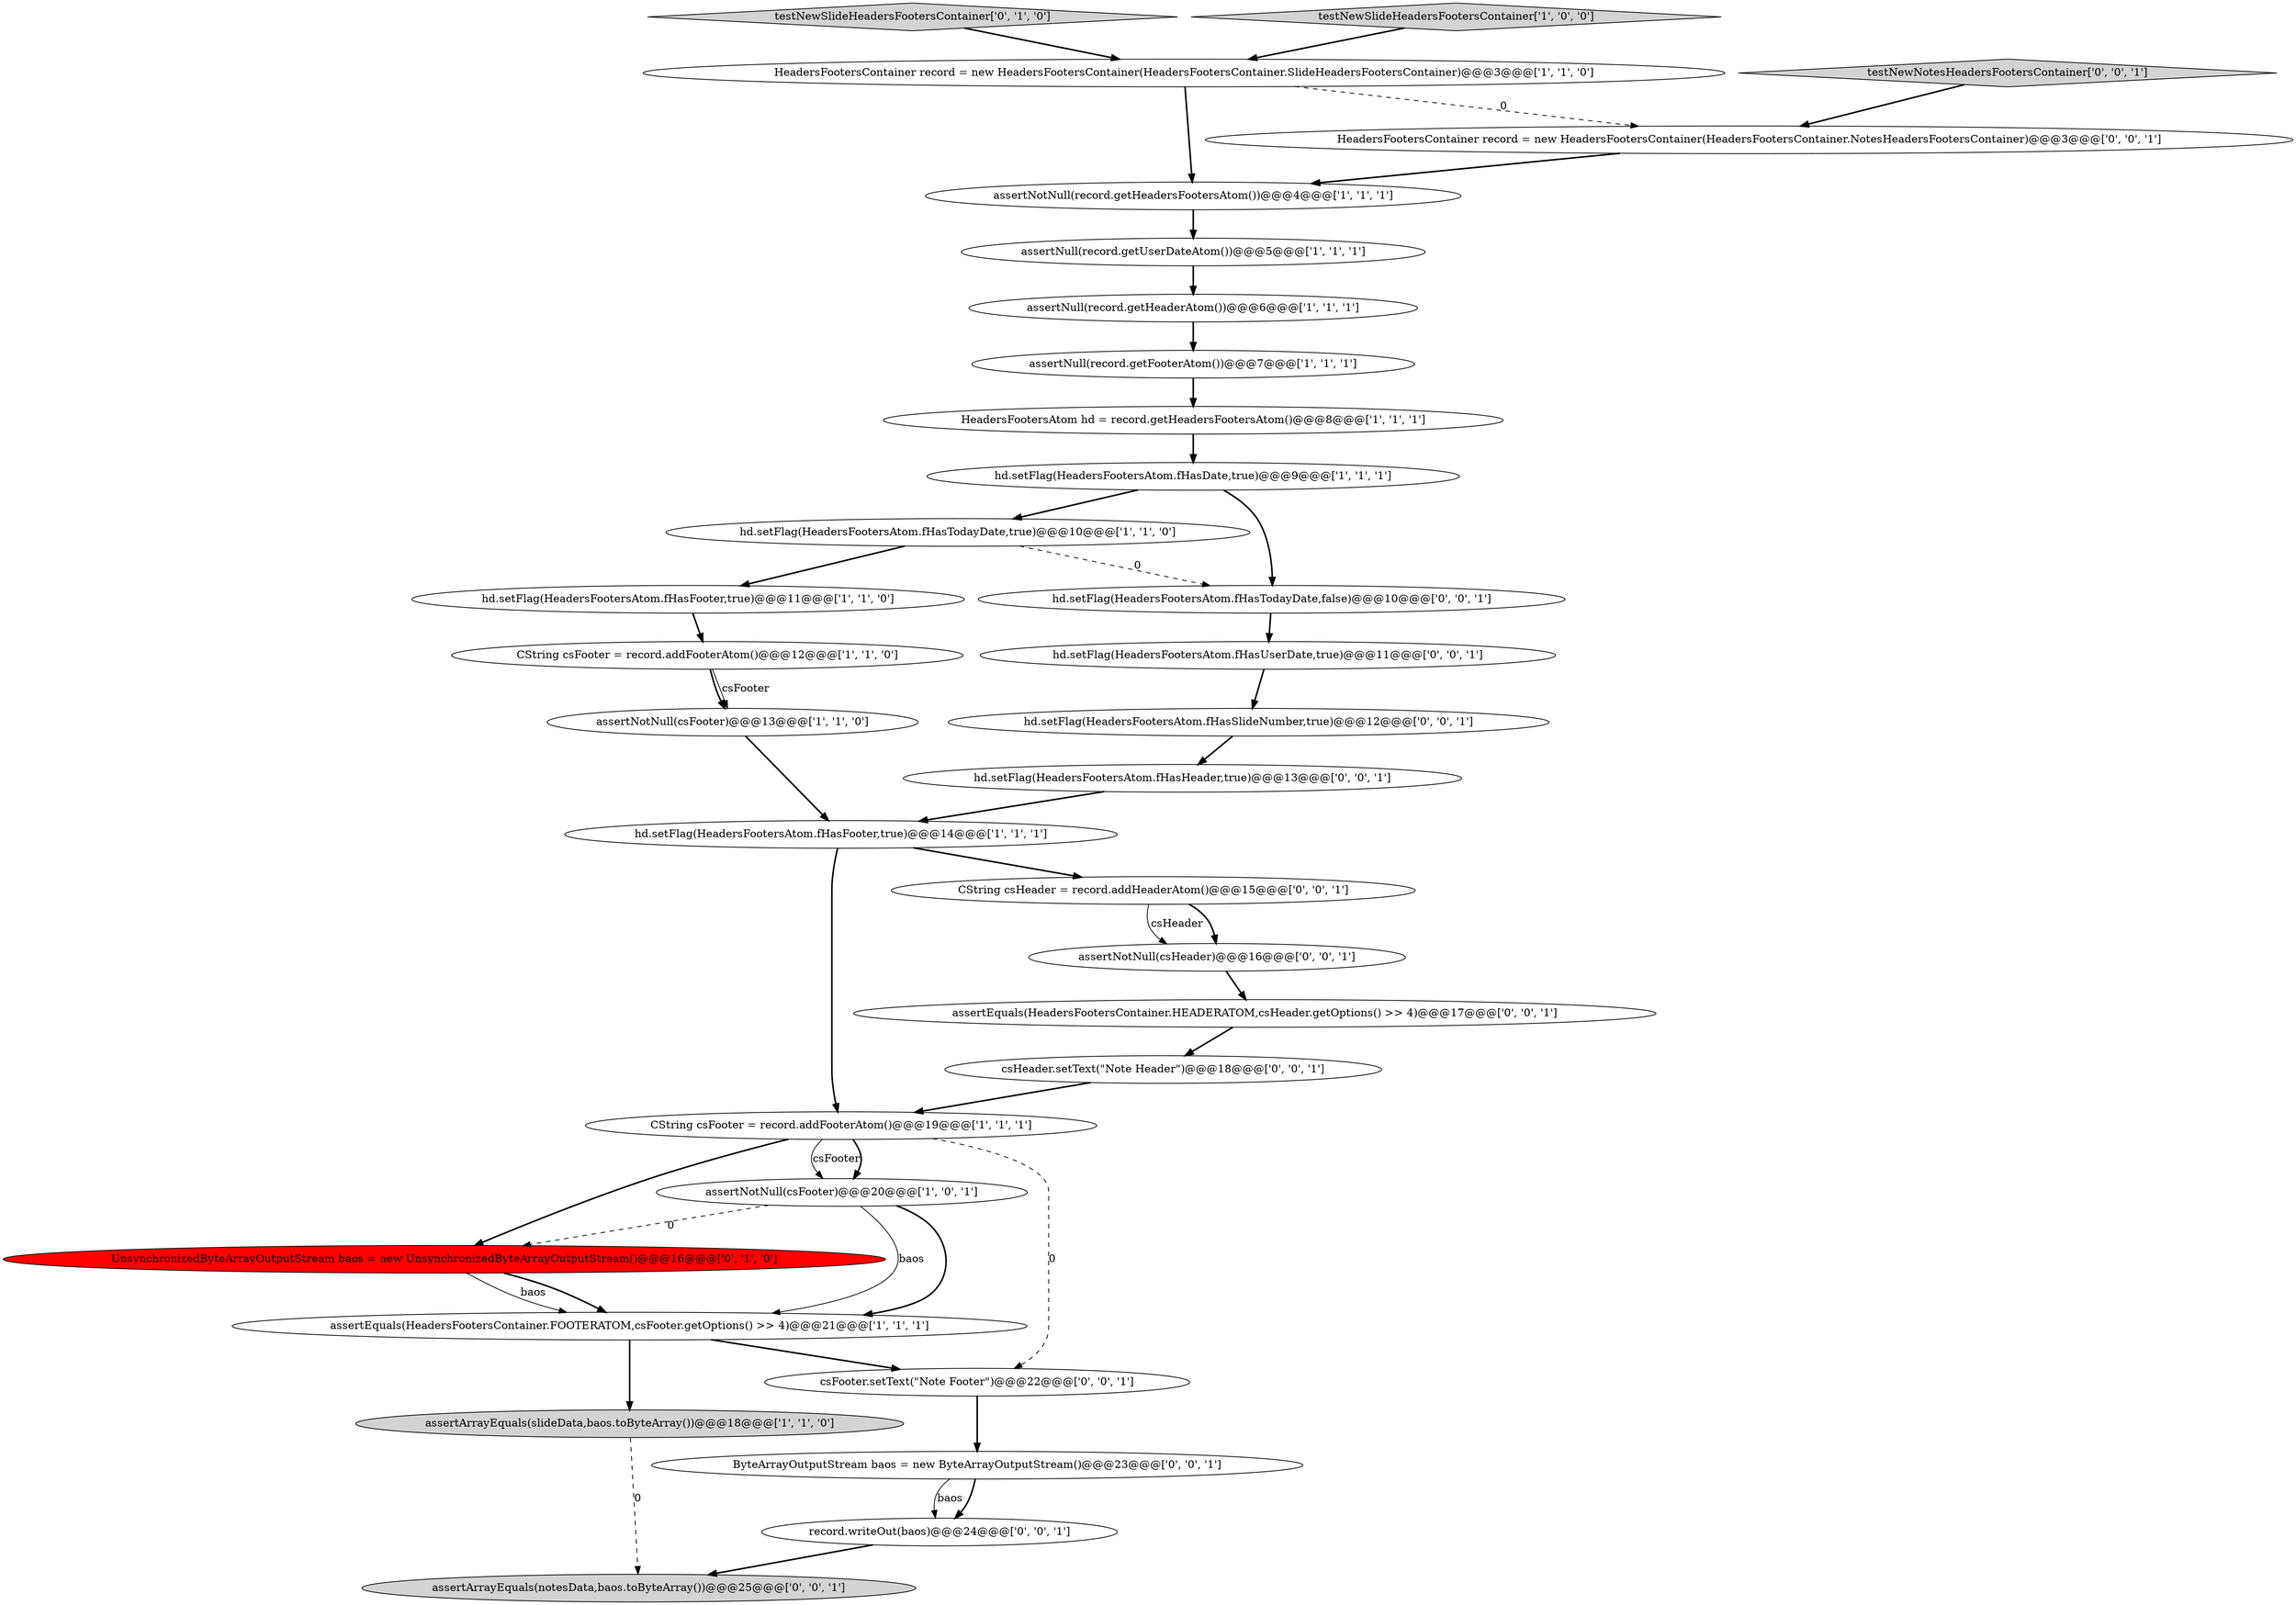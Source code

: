 digraph {
8 [style = filled, label = "assertNotNull(csFooter)@@@13@@@['1', '1', '0']", fillcolor = white, shape = ellipse image = "AAA0AAABBB1BBB"];
23 [style = filled, label = "hd.setFlag(HeadersFootersAtom.fHasSlideNumber,true)@@@12@@@['0', '0', '1']", fillcolor = white, shape = ellipse image = "AAA0AAABBB3BBB"];
17 [style = filled, label = "testNewSlideHeadersFootersContainer['0', '1', '0']", fillcolor = lightgray, shape = diamond image = "AAA0AAABBB2BBB"];
31 [style = filled, label = "CString csHeader = record.addHeaderAtom()@@@15@@@['0', '0', '1']", fillcolor = white, shape = ellipse image = "AAA0AAABBB3BBB"];
18 [style = filled, label = "UnsynchronizedByteArrayOutputStream baos = new UnsynchronizedByteArrayOutputStream()@@@16@@@['0', '1', '0']", fillcolor = red, shape = ellipse image = "AAA1AAABBB2BBB"];
28 [style = filled, label = "hd.setFlag(HeadersFootersAtom.fHasTodayDate,false)@@@10@@@['0', '0', '1']", fillcolor = white, shape = ellipse image = "AAA0AAABBB3BBB"];
19 [style = filled, label = "csFooter.setText(\"Note Footer\")@@@22@@@['0', '0', '1']", fillcolor = white, shape = ellipse image = "AAA0AAABBB3BBB"];
16 [style = filled, label = "assertNull(record.getUserDateAtom())@@@5@@@['1', '1', '1']", fillcolor = white, shape = ellipse image = "AAA0AAABBB1BBB"];
29 [style = filled, label = "assertEquals(HeadersFootersContainer.HEADERATOM,csHeader.getOptions() >> 4)@@@17@@@['0', '0', '1']", fillcolor = white, shape = ellipse image = "AAA0AAABBB3BBB"];
6 [style = filled, label = "CString csFooter = record.addFooterAtom()@@@12@@@['1', '1', '0']", fillcolor = white, shape = ellipse image = "AAA0AAABBB1BBB"];
5 [style = filled, label = "assertNotNull(record.getHeadersFootersAtom())@@@4@@@['1', '1', '1']", fillcolor = white, shape = ellipse image = "AAA0AAABBB1BBB"];
25 [style = filled, label = "record.writeOut(baos)@@@24@@@['0', '0', '1']", fillcolor = white, shape = ellipse image = "AAA0AAABBB3BBB"];
7 [style = filled, label = "hd.setFlag(HeadersFootersAtom.fHasFooter,true)@@@14@@@['1', '1', '1']", fillcolor = white, shape = ellipse image = "AAA0AAABBB1BBB"];
32 [style = filled, label = "csHeader.setText(\"Note Header\")@@@18@@@['0', '0', '1']", fillcolor = white, shape = ellipse image = "AAA0AAABBB3BBB"];
15 [style = filled, label = "assertNull(record.getHeaderAtom())@@@6@@@['1', '1', '1']", fillcolor = white, shape = ellipse image = "AAA0AAABBB1BBB"];
26 [style = filled, label = "hd.setFlag(HeadersFootersAtom.fHasUserDate,true)@@@11@@@['0', '0', '1']", fillcolor = white, shape = ellipse image = "AAA0AAABBB3BBB"];
24 [style = filled, label = "assertArrayEquals(notesData,baos.toByteArray())@@@25@@@['0', '0', '1']", fillcolor = lightgray, shape = ellipse image = "AAA0AAABBB3BBB"];
20 [style = filled, label = "assertNotNull(csHeader)@@@16@@@['0', '0', '1']", fillcolor = white, shape = ellipse image = "AAA0AAABBB3BBB"];
13 [style = filled, label = "HeadersFootersContainer record = new HeadersFootersContainer(HeadersFootersContainer.SlideHeadersFootersContainer)@@@3@@@['1', '1', '0']", fillcolor = white, shape = ellipse image = "AAA0AAABBB1BBB"];
4 [style = filled, label = "hd.setFlag(HeadersFootersAtom.fHasDate,true)@@@9@@@['1', '1', '1']", fillcolor = white, shape = ellipse image = "AAA0AAABBB1BBB"];
3 [style = filled, label = "assertNull(record.getFooterAtom())@@@7@@@['1', '1', '1']", fillcolor = white, shape = ellipse image = "AAA0AAABBB1BBB"];
10 [style = filled, label = "assertNotNull(csFooter)@@@20@@@['1', '0', '1']", fillcolor = white, shape = ellipse image = "AAA0AAABBB1BBB"];
14 [style = filled, label = "assertEquals(HeadersFootersContainer.FOOTERATOM,csFooter.getOptions() >> 4)@@@21@@@['1', '1', '1']", fillcolor = white, shape = ellipse image = "AAA0AAABBB1BBB"];
22 [style = filled, label = "ByteArrayOutputStream baos = new ByteArrayOutputStream()@@@23@@@['0', '0', '1']", fillcolor = white, shape = ellipse image = "AAA0AAABBB3BBB"];
21 [style = filled, label = "testNewNotesHeadersFootersContainer['0', '0', '1']", fillcolor = lightgray, shape = diamond image = "AAA0AAABBB3BBB"];
1 [style = filled, label = "HeadersFootersAtom hd = record.getHeadersFootersAtom()@@@8@@@['1', '1', '1']", fillcolor = white, shape = ellipse image = "AAA0AAABBB1BBB"];
2 [style = filled, label = "testNewSlideHeadersFootersContainer['1', '0', '0']", fillcolor = lightgray, shape = diamond image = "AAA0AAABBB1BBB"];
27 [style = filled, label = "HeadersFootersContainer record = new HeadersFootersContainer(HeadersFootersContainer.NotesHeadersFootersContainer)@@@3@@@['0', '0', '1']", fillcolor = white, shape = ellipse image = "AAA0AAABBB3BBB"];
9 [style = filled, label = "hd.setFlag(HeadersFootersAtom.fHasTodayDate,true)@@@10@@@['1', '1', '0']", fillcolor = white, shape = ellipse image = "AAA0AAABBB1BBB"];
30 [style = filled, label = "hd.setFlag(HeadersFootersAtom.fHasHeader,true)@@@13@@@['0', '0', '1']", fillcolor = white, shape = ellipse image = "AAA0AAABBB3BBB"];
0 [style = filled, label = "hd.setFlag(HeadersFootersAtom.fHasFooter,true)@@@11@@@['1', '1', '0']", fillcolor = white, shape = ellipse image = "AAA0AAABBB1BBB"];
12 [style = filled, label = "CString csFooter = record.addFooterAtom()@@@19@@@['1', '1', '1']", fillcolor = white, shape = ellipse image = "AAA0AAABBB1BBB"];
11 [style = filled, label = "assertArrayEquals(slideData,baos.toByteArray())@@@18@@@['1', '1', '0']", fillcolor = lightgray, shape = ellipse image = "AAA0AAABBB1BBB"];
4->9 [style = bold, label=""];
16->15 [style = bold, label=""];
22->25 [style = bold, label=""];
1->4 [style = bold, label=""];
22->25 [style = solid, label="baos"];
9->0 [style = bold, label=""];
23->30 [style = bold, label=""];
3->1 [style = bold, label=""];
10->14 [style = bold, label=""];
0->6 [style = bold, label=""];
7->12 [style = bold, label=""];
20->29 [style = bold, label=""];
32->12 [style = bold, label=""];
21->27 [style = bold, label=""];
9->28 [style = dashed, label="0"];
28->26 [style = bold, label=""];
14->19 [style = bold, label=""];
7->31 [style = bold, label=""];
15->3 [style = bold, label=""];
4->28 [style = bold, label=""];
12->10 [style = solid, label="csFooter"];
8->7 [style = bold, label=""];
10->18 [style = dashed, label="0"];
2->13 [style = bold, label=""];
5->16 [style = bold, label=""];
25->24 [style = bold, label=""];
10->14 [style = solid, label="baos"];
12->10 [style = bold, label=""];
6->8 [style = solid, label="csFooter"];
13->27 [style = dashed, label="0"];
12->19 [style = dashed, label="0"];
30->7 [style = bold, label=""];
29->32 [style = bold, label=""];
26->23 [style = bold, label=""];
6->8 [style = bold, label=""];
11->24 [style = dashed, label="0"];
12->18 [style = bold, label=""];
13->5 [style = bold, label=""];
17->13 [style = bold, label=""];
27->5 [style = bold, label=""];
31->20 [style = bold, label=""];
14->11 [style = bold, label=""];
19->22 [style = bold, label=""];
18->14 [style = bold, label=""];
31->20 [style = solid, label="csHeader"];
18->14 [style = solid, label="baos"];
}
